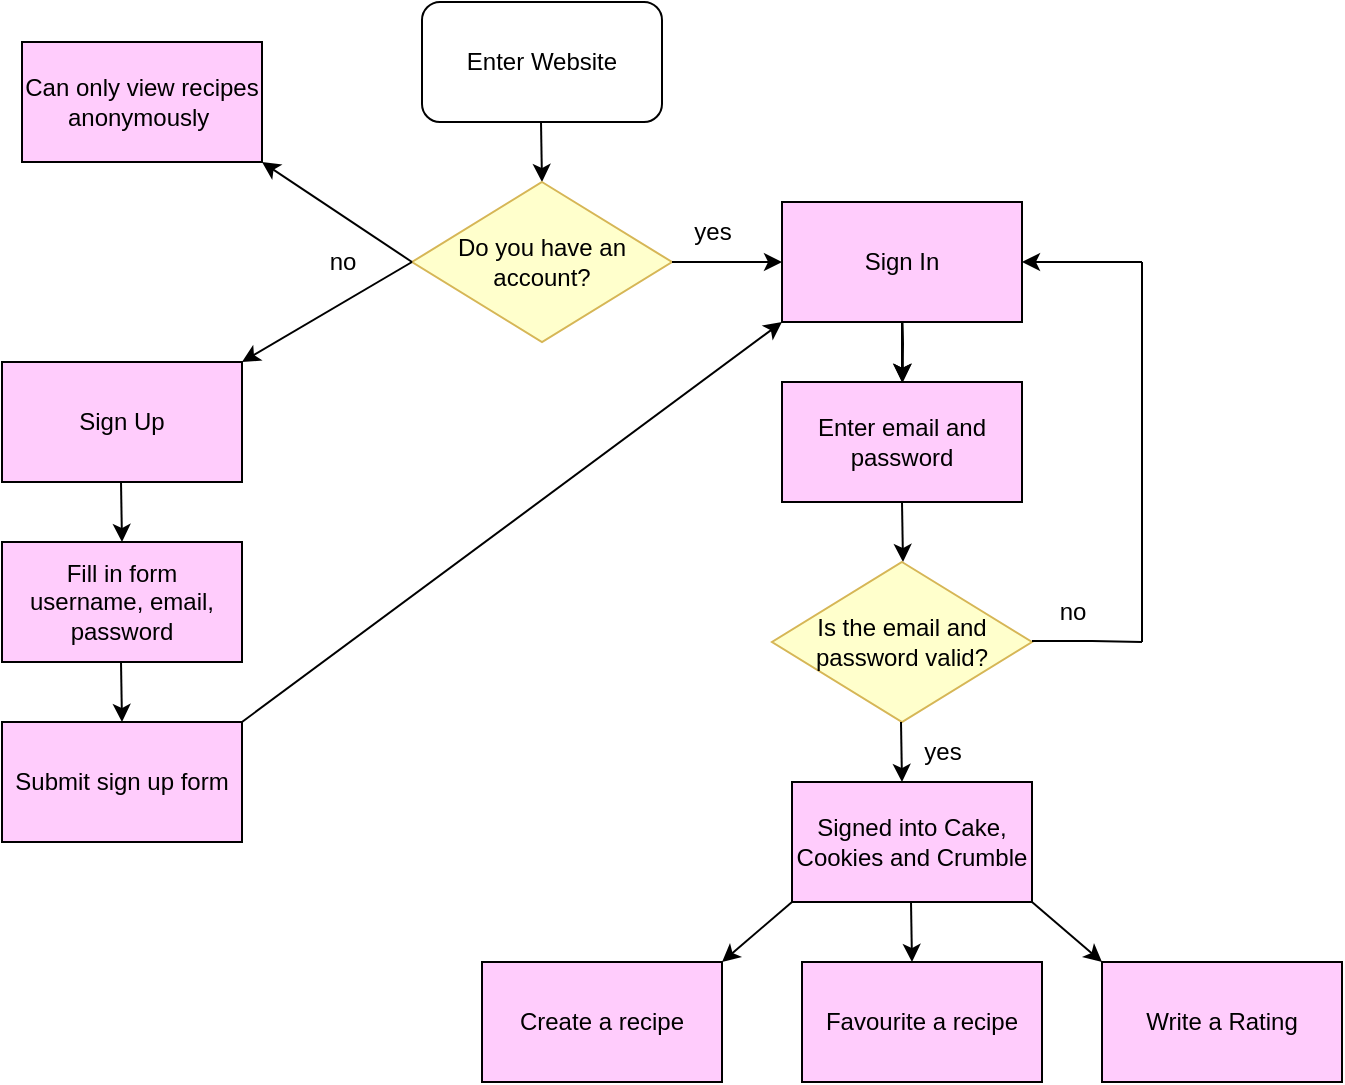 <mxfile version="20.4.0" type="github">
  <diagram id="QMOpnbqXZ2mUJzAaucJ2" name="Page-1">
    <mxGraphModel dx="1018" dy="688" grid="1" gridSize="10" guides="1" tooltips="1" connect="1" arrows="1" fold="1" page="1" pageScale="1" pageWidth="827" pageHeight="1169" math="0" shadow="0">
      <root>
        <mxCell id="0" />
        <mxCell id="1" parent="0" />
        <mxCell id="WwM0dgEL5zbI4ygbFiYx-2" value="Enter Website" style="rounded=1;whiteSpace=wrap;html=1;" parent="1" vertex="1">
          <mxGeometry x="320" y="10" width="120" height="60" as="geometry" />
        </mxCell>
        <mxCell id="WwM0dgEL5zbI4ygbFiYx-3" value="" style="endArrow=classic;html=1;rounded=0;" parent="1" edge="1">
          <mxGeometry width="50" height="50" relative="1" as="geometry">
            <mxPoint x="379.5" y="70" as="sourcePoint" />
            <mxPoint x="380" y="100" as="targetPoint" />
          </mxGeometry>
        </mxCell>
        <mxCell id="WwM0dgEL5zbI4ygbFiYx-4" value="Do you have an account?" style="rhombus;whiteSpace=wrap;html=1;fillColor=#FFFFCC;strokeColor=#d6b656;" parent="1" vertex="1">
          <mxGeometry x="315" y="100" width="130" height="80" as="geometry" />
        </mxCell>
        <mxCell id="WwM0dgEL5zbI4ygbFiYx-6" value="no" style="text;html=1;align=center;verticalAlign=middle;resizable=0;points=[];autosize=1;strokeColor=none;fillColor=none;" parent="1" vertex="1">
          <mxGeometry x="260" y="125" width="40" height="30" as="geometry" />
        </mxCell>
        <mxCell id="WwM0dgEL5zbI4ygbFiYx-9" value="" style="endArrow=classic;html=1;rounded=0;entryX=0;entryY=0.5;entryDx=0;entryDy=0;" parent="1" target="WwM0dgEL5zbI4ygbFiYx-21" edge="1">
          <mxGeometry width="50" height="50" relative="1" as="geometry">
            <mxPoint x="445" y="140" as="sourcePoint" />
            <mxPoint x="495" y="140" as="targetPoint" />
            <Array as="points">
              <mxPoint x="465" y="140" />
            </Array>
          </mxGeometry>
        </mxCell>
        <mxCell id="WwM0dgEL5zbI4ygbFiYx-30" value="" style="edgeStyle=orthogonalEdgeStyle;rounded=0;orthogonalLoop=1;jettySize=auto;html=1;" parent="1" source="WwM0dgEL5zbI4ygbFiYx-21" target="WwM0dgEL5zbI4ygbFiYx-27" edge="1">
          <mxGeometry relative="1" as="geometry" />
        </mxCell>
        <mxCell id="WwM0dgEL5zbI4ygbFiYx-32" value="" style="edgeStyle=orthogonalEdgeStyle;rounded=0;orthogonalLoop=1;jettySize=auto;html=1;" parent="1" target="WwM0dgEL5zbI4ygbFiYx-27" edge="1">
          <mxGeometry relative="1" as="geometry">
            <mxPoint x="560" y="160" as="sourcePoint" />
          </mxGeometry>
        </mxCell>
        <mxCell id="WwM0dgEL5zbI4ygbFiYx-10" value="yes" style="text;html=1;align=center;verticalAlign=middle;resizable=0;points=[];autosize=1;strokeColor=none;fillColor=none;" parent="1" vertex="1">
          <mxGeometry x="445" y="110" width="40" height="30" as="geometry" />
        </mxCell>
        <mxCell id="WwM0dgEL5zbI4ygbFiYx-13" value="Can only view recipes anonymously&amp;nbsp;" style="rounded=0;whiteSpace=wrap;html=1;fillColor=#FFCCFC;" parent="1" vertex="1">
          <mxGeometry x="120" y="30" width="120" height="60" as="geometry" />
        </mxCell>
        <mxCell id="WwM0dgEL5zbI4ygbFiYx-14" value="" style="endArrow=classic;html=1;rounded=0;" parent="1" edge="1">
          <mxGeometry width="50" height="50" relative="1" as="geometry">
            <mxPoint x="315" y="140" as="sourcePoint" />
            <mxPoint x="240" y="90" as="targetPoint" />
          </mxGeometry>
        </mxCell>
        <mxCell id="WwM0dgEL5zbI4ygbFiYx-16" value="" style="endArrow=classic;html=1;rounded=0;entryX=1;entryY=0;entryDx=0;entryDy=0;" parent="1" target="WwM0dgEL5zbI4ygbFiYx-17" edge="1">
          <mxGeometry width="50" height="50" relative="1" as="geometry">
            <mxPoint x="315" y="140" as="sourcePoint" />
            <mxPoint x="235" y="190" as="targetPoint" />
          </mxGeometry>
        </mxCell>
        <mxCell id="WwM0dgEL5zbI4ygbFiYx-17" value="Sign Up" style="rounded=0;whiteSpace=wrap;html=1;fillColor=#FFCCFC;" parent="1" vertex="1">
          <mxGeometry x="110" y="190" width="120" height="60" as="geometry" />
        </mxCell>
        <mxCell id="WwM0dgEL5zbI4ygbFiYx-19" value="" style="endArrow=classic;html=1;rounded=0;" parent="1" edge="1">
          <mxGeometry width="50" height="50" relative="1" as="geometry">
            <mxPoint x="169.5" y="250" as="sourcePoint" />
            <mxPoint x="170" y="280" as="targetPoint" />
          </mxGeometry>
        </mxCell>
        <mxCell id="WwM0dgEL5zbI4ygbFiYx-20" value="Fill in form&lt;br&gt;username, email, password" style="rounded=0;whiteSpace=wrap;html=1;fillColor=#FFCCFC;" parent="1" vertex="1">
          <mxGeometry x="110" y="280" width="120" height="60" as="geometry" />
        </mxCell>
        <mxCell id="WwM0dgEL5zbI4ygbFiYx-21" value="Sign In" style="rounded=0;whiteSpace=wrap;html=1;fillColor=#FFCCFC;" parent="1" vertex="1">
          <mxGeometry x="500" y="110" width="120" height="60" as="geometry" />
        </mxCell>
        <mxCell id="WwM0dgEL5zbI4ygbFiYx-22" value="Submit sign up form" style="rounded=0;whiteSpace=wrap;html=1;fillColor=#FFCCFC;" parent="1" vertex="1">
          <mxGeometry x="110" y="370" width="120" height="60" as="geometry" />
        </mxCell>
        <mxCell id="WwM0dgEL5zbI4ygbFiYx-24" value="" style="endArrow=classic;html=1;rounded=0;" parent="1" edge="1">
          <mxGeometry width="50" height="50" relative="1" as="geometry">
            <mxPoint x="169.5" y="340" as="sourcePoint" />
            <mxPoint x="170" y="370" as="targetPoint" />
          </mxGeometry>
        </mxCell>
        <mxCell id="WwM0dgEL5zbI4ygbFiYx-25" value="" style="endArrow=classic;html=1;rounded=0;entryX=0;entryY=1;entryDx=0;entryDy=0;" parent="1" target="WwM0dgEL5zbI4ygbFiYx-21" edge="1">
          <mxGeometry width="50" height="50" relative="1" as="geometry">
            <mxPoint x="230" y="370" as="sourcePoint" />
            <mxPoint x="280" y="320" as="targetPoint" />
          </mxGeometry>
        </mxCell>
        <mxCell id="WwM0dgEL5zbI4ygbFiYx-26" value="" style="endArrow=classic;html=1;rounded=0;" parent="1" edge="1">
          <mxGeometry width="50" height="50" relative="1" as="geometry">
            <mxPoint x="560" y="170" as="sourcePoint" />
            <mxPoint x="560.5" y="200" as="targetPoint" />
          </mxGeometry>
        </mxCell>
        <mxCell id="WwM0dgEL5zbI4ygbFiYx-27" value="Enter email and password" style="rounded=0;whiteSpace=wrap;html=1;fillColor=#FFCCFC;" parent="1" vertex="1">
          <mxGeometry x="500" y="200" width="120" height="60" as="geometry" />
        </mxCell>
        <mxCell id="WwM0dgEL5zbI4ygbFiYx-28" value="" style="endArrow=classic;html=1;rounded=0;" parent="1" edge="1">
          <mxGeometry width="50" height="50" relative="1" as="geometry">
            <mxPoint x="560" y="260" as="sourcePoint" />
            <mxPoint x="560.5" y="290" as="targetPoint" />
          </mxGeometry>
        </mxCell>
        <mxCell id="WwM0dgEL5zbI4ygbFiYx-29" value="Is the email and password valid?" style="rhombus;whiteSpace=wrap;html=1;fillColor=#FFFFCC;strokeColor=#d6b656;" parent="1" vertex="1">
          <mxGeometry x="495" y="290" width="130" height="80" as="geometry" />
        </mxCell>
        <mxCell id="WwM0dgEL5zbI4ygbFiYx-33" value="" style="endArrow=classic;html=1;rounded=0;entryX=1;entryY=0.5;entryDx=0;entryDy=0;" parent="1" target="WwM0dgEL5zbI4ygbFiYx-21" edge="1">
          <mxGeometry width="50" height="50" relative="1" as="geometry">
            <mxPoint x="680" y="140" as="sourcePoint" />
            <mxPoint x="735" y="140" as="targetPoint" />
            <Array as="points" />
          </mxGeometry>
        </mxCell>
        <mxCell id="WwM0dgEL5zbI4ygbFiYx-34" value="" style="endArrow=none;html=1;rounded=0;" parent="1" edge="1">
          <mxGeometry width="50" height="50" relative="1" as="geometry">
            <mxPoint x="680" y="330" as="sourcePoint" />
            <mxPoint x="680" y="140" as="targetPoint" />
          </mxGeometry>
        </mxCell>
        <mxCell id="WwM0dgEL5zbI4ygbFiYx-35" value="" style="endArrow=none;html=1;rounded=0;" parent="1" edge="1">
          <mxGeometry width="50" height="50" relative="1" as="geometry">
            <mxPoint x="625" y="329.5" as="sourcePoint" />
            <mxPoint x="680" y="330" as="targetPoint" />
            <Array as="points">
              <mxPoint x="655" y="329.5" />
            </Array>
          </mxGeometry>
        </mxCell>
        <mxCell id="WwM0dgEL5zbI4ygbFiYx-36" value="no" style="text;html=1;align=center;verticalAlign=middle;resizable=0;points=[];autosize=1;strokeColor=none;fillColor=none;" parent="1" vertex="1">
          <mxGeometry x="625" y="300" width="40" height="30" as="geometry" />
        </mxCell>
        <mxCell id="WwM0dgEL5zbI4ygbFiYx-38" value="" style="endArrow=classic;html=1;rounded=0;" parent="1" edge="1">
          <mxGeometry width="50" height="50" relative="1" as="geometry">
            <mxPoint x="559.5" y="370" as="sourcePoint" />
            <mxPoint x="560" y="400" as="targetPoint" />
          </mxGeometry>
        </mxCell>
        <mxCell id="WwM0dgEL5zbI4ygbFiYx-39" value="Signed into Cake, Cookies and Crumble" style="rounded=0;whiteSpace=wrap;html=1;fillColor=#FFCCFC;" parent="1" vertex="1">
          <mxGeometry x="505" y="400" width="120" height="60" as="geometry" />
        </mxCell>
        <mxCell id="WwM0dgEL5zbI4ygbFiYx-41" value="" style="endArrow=classic;html=1;rounded=0;" parent="1" edge="1">
          <mxGeometry width="50" height="50" relative="1" as="geometry">
            <mxPoint x="505" y="460" as="sourcePoint" />
            <mxPoint x="470" y="490" as="targetPoint" />
          </mxGeometry>
        </mxCell>
        <mxCell id="WwM0dgEL5zbI4ygbFiYx-42" value="yes" style="text;html=1;align=center;verticalAlign=middle;resizable=0;points=[];autosize=1;strokeColor=none;fillColor=none;" parent="1" vertex="1">
          <mxGeometry x="560" y="370" width="40" height="30" as="geometry" />
        </mxCell>
        <mxCell id="WwM0dgEL5zbI4ygbFiYx-43" value="" style="endArrow=classic;html=1;rounded=0;entryX=0;entryY=0;entryDx=0;entryDy=0;" parent="1" target="WwM0dgEL5zbI4ygbFiYx-45" edge="1">
          <mxGeometry width="50" height="50" relative="1" as="geometry">
            <mxPoint x="625" y="460" as="sourcePoint" />
            <mxPoint x="655" y="490" as="targetPoint" />
          </mxGeometry>
        </mxCell>
        <mxCell id="WwM0dgEL5zbI4ygbFiYx-44" value="Create a recipe" style="rounded=0;whiteSpace=wrap;html=1;fillColor=#FFCCFC;" parent="1" vertex="1">
          <mxGeometry x="350" y="490" width="120" height="60" as="geometry" />
        </mxCell>
        <mxCell id="WwM0dgEL5zbI4ygbFiYx-45" value="Write a Rating" style="rounded=0;whiteSpace=wrap;html=1;fillColor=#FFCCFC;" parent="1" vertex="1">
          <mxGeometry x="660" y="490" width="120" height="60" as="geometry" />
        </mxCell>
        <mxCell id="WwM0dgEL5zbI4ygbFiYx-49" value="" style="endArrow=classic;html=1;rounded=0;" parent="1" edge="1">
          <mxGeometry width="50" height="50" relative="1" as="geometry">
            <mxPoint x="564.5" y="460" as="sourcePoint" />
            <mxPoint x="565" y="490" as="targetPoint" />
          </mxGeometry>
        </mxCell>
        <mxCell id="WwM0dgEL5zbI4ygbFiYx-50" value="Favourite a recipe" style="rounded=0;whiteSpace=wrap;html=1;fillColor=#FFCCFC;" parent="1" vertex="1">
          <mxGeometry x="510" y="490" width="120" height="60" as="geometry" />
        </mxCell>
      </root>
    </mxGraphModel>
  </diagram>
</mxfile>
